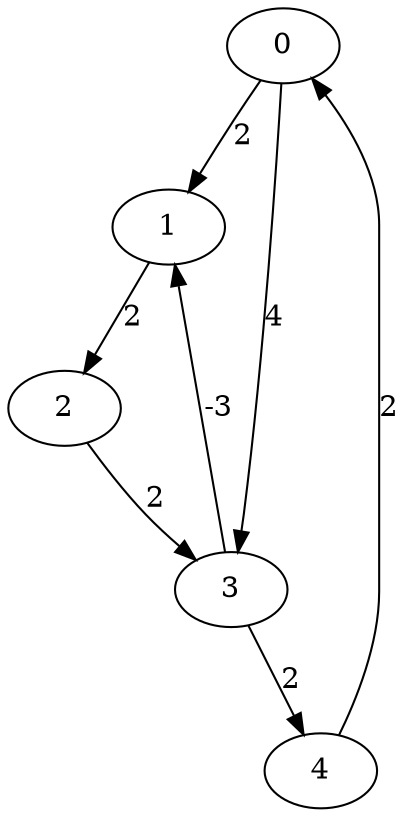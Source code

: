  digraph {
0 -> 1[label = 2];
0 -> 3[label = 4];
1 -> 2[label = 2];
2 -> 3[label = 2];
3 -> 1[label = -3];
3 -> 4[label = 2];
4 -> 0[label = 2];
}
